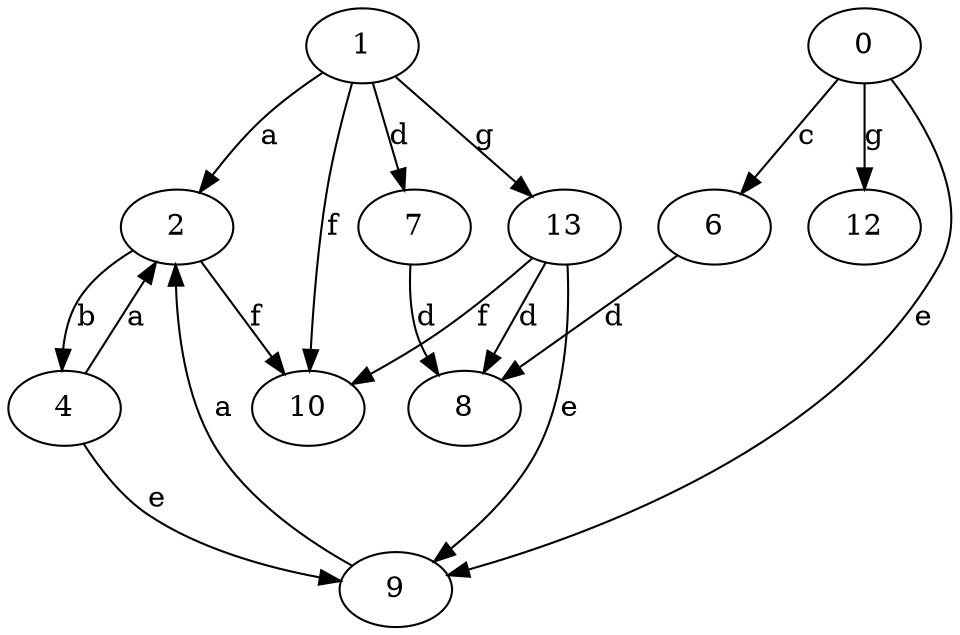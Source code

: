 strict digraph  {
1;
2;
4;
6;
7;
0;
8;
9;
10;
12;
13;
1 -> 2  [label=a];
1 -> 7  [label=d];
1 -> 10  [label=f];
1 -> 13  [label=g];
2 -> 4  [label=b];
2 -> 10  [label=f];
4 -> 2  [label=a];
4 -> 9  [label=e];
6 -> 8  [label=d];
7 -> 8  [label=d];
0 -> 6  [label=c];
0 -> 9  [label=e];
0 -> 12  [label=g];
9 -> 2  [label=a];
13 -> 8  [label=d];
13 -> 9  [label=e];
13 -> 10  [label=f];
}
